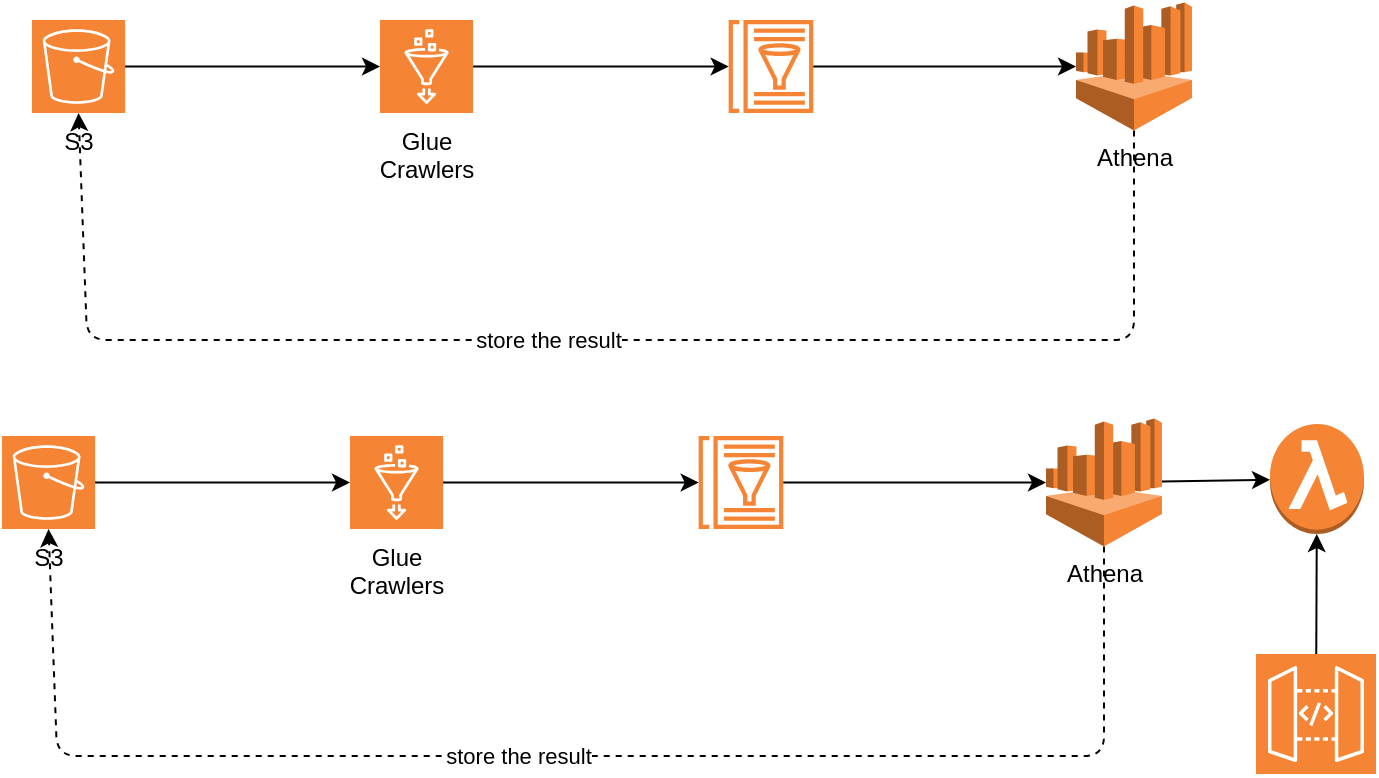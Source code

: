 <mxfile>
    <diagram id="BQjRub_qfFK8uwhm5q6D" name="Page-1">
        <mxGraphModel dx="713" dy="562" grid="0" gridSize="10" guides="1" tooltips="1" connect="1" arrows="1" fold="1" page="1" pageScale="1" pageWidth="850" pageHeight="1100" math="0" shadow="0">
            <root>
                <mxCell id="0"/>
                <mxCell id="1" parent="0"/>
                <mxCell id="14" value="" style="group" parent="1" vertex="1" connectable="0">
                    <mxGeometry x="100" y="148" width="580" height="160" as="geometry"/>
                </mxCell>
                <mxCell id="2" value="S3" style="sketch=0;points=[[0,0,0],[0.25,0,0],[0.5,0,0],[0.75,0,0],[1,0,0],[0,1,0],[0.25,1,0],[0.5,1,0],[0.75,1,0],[1,1,0],[0,0.25,0],[0,0.5,0],[0,0.75,0],[1,0.25,0],[1,0.5,0],[1,0.75,0]];outlineConnect=0;fontColor=default;gradientColor=none;gradientDirection=north;fillColor=#F58534;strokeColor=#ffffff;dashed=0;verticalLabelPosition=bottom;verticalAlign=top;align=center;html=1;fontSize=12;fontStyle=0;aspect=fixed;shape=mxgraph.aws4.resourceIcon;resIcon=mxgraph.aws4.s3;" parent="14" vertex="1">
                    <mxGeometry width="46.55" height="46.55" as="geometry"/>
                </mxCell>
                <mxCell id="4" value="Glue&lt;br&gt;Crawlers" style="sketch=0;points=[[0,0,0],[0.25,0,0],[0.5,0,0],[0.75,0,0],[1,0,0],[0,1,0],[0.25,1,0],[0.5,1,0],[0.75,1,0],[1,1,0],[0,0.25,0],[0,0.5,0],[0,0.75,0],[1,0.25,0],[1,0.5,0],[1,0.75,0]];outlineConnect=0;fontColor=default;gradientColor=none;gradientDirection=north;fillColor=#F58534;strokeColor=#ffffff;dashed=0;verticalLabelPosition=bottom;verticalAlign=top;align=center;html=1;fontSize=12;fontStyle=0;aspect=fixed;shape=mxgraph.aws4.resourceIcon;resIcon=mxgraph.aws4.glue;" parent="14" vertex="1">
                    <mxGeometry x="174.0" width="46.55" height="46.55" as="geometry"/>
                </mxCell>
                <mxCell id="9" style="edgeStyle=none;html=1;exitX=1;exitY=0.5;exitDx=0;exitDy=0;exitPerimeter=0;entryX=0;entryY=0.5;entryDx=0;entryDy=0;entryPerimeter=0;fontColor=default;" parent="14" source="2" target="4" edge="1">
                    <mxGeometry relative="1" as="geometry"/>
                </mxCell>
                <mxCell id="5" value="Glue &lt;br&gt;Data &lt;br&gt;catalog" style="sketch=0;outlineConnect=0;fontColor=#FFFFFF;gradientColor=none;fillColor=#F58534;strokeColor=none;dashed=0;verticalLabelPosition=bottom;verticalAlign=top;align=center;html=1;fontSize=12;fontStyle=0;aspect=fixed;pointerEvents=1;shape=mxgraph.aws4.glue_data_catalog;" parent="14" vertex="1">
                    <mxGeometry x="348.0" width="42.973" height="46.55" as="geometry"/>
                </mxCell>
                <mxCell id="10" style="edgeStyle=none;html=1;exitX=1;exitY=0.5;exitDx=0;exitDy=0;exitPerimeter=0;fontColor=default;" parent="14" source="4" target="5" edge="1">
                    <mxGeometry relative="1" as="geometry"/>
                </mxCell>
                <mxCell id="12" style="edgeStyle=none;html=1;entryX=0.5;entryY=1;entryDx=0;entryDy=0;entryPerimeter=0;fontColor=default;dashed=1;" parent="14" source="6" target="2" edge="1">
                    <mxGeometry relative="1" as="geometry">
                        <Array as="points">
                            <mxPoint x="551" y="160"/>
                            <mxPoint x="290" y="160"/>
                            <mxPoint x="27.55" y="160"/>
                        </Array>
                    </mxGeometry>
                </mxCell>
                <mxCell id="13" value="store the result" style="edgeLabel;html=1;align=center;verticalAlign=middle;resizable=0;points=[];fontColor=default;" parent="12" vertex="1" connectable="0">
                    <mxGeometry x="0.296" y="2" relative="1" as="geometry">
                        <mxPoint x="83" y="-2" as="offset"/>
                    </mxGeometry>
                </mxCell>
                <mxCell id="6" value="Athena" style="outlineConnect=0;dashed=0;verticalLabelPosition=bottom;verticalAlign=top;align=center;html=1;shape=mxgraph.aws3.athena;fillColor=#F58534;gradientColor=none;" parent="14" vertex="1">
                    <mxGeometry x="522" y="-8.72" width="58.0" height="64" as="geometry"/>
                </mxCell>
                <mxCell id="11" style="edgeStyle=none;html=1;entryX=0;entryY=0.5;entryDx=0;entryDy=0;entryPerimeter=0;fontColor=default;" parent="14" source="5" target="6" edge="1">
                    <mxGeometry relative="1" as="geometry"/>
                </mxCell>
                <mxCell id="15" value="" style="group" vertex="1" connectable="0" parent="1">
                    <mxGeometry x="85" y="356" width="580" height="160" as="geometry"/>
                </mxCell>
                <mxCell id="16" value="S3" style="sketch=0;points=[[0,0,0],[0.25,0,0],[0.5,0,0],[0.75,0,0],[1,0,0],[0,1,0],[0.25,1,0],[0.5,1,0],[0.75,1,0],[1,1,0],[0,0.25,0],[0,0.5,0],[0,0.75,0],[1,0.25,0],[1,0.5,0],[1,0.75,0]];outlineConnect=0;fontColor=default;gradientColor=none;gradientDirection=north;fillColor=#F58534;strokeColor=#ffffff;dashed=0;verticalLabelPosition=bottom;verticalAlign=top;align=center;html=1;fontSize=12;fontStyle=0;aspect=fixed;shape=mxgraph.aws4.resourceIcon;resIcon=mxgraph.aws4.s3;" vertex="1" parent="15">
                    <mxGeometry width="46.55" height="46.55" as="geometry"/>
                </mxCell>
                <mxCell id="17" value="Glue&lt;br&gt;Crawlers" style="sketch=0;points=[[0,0,0],[0.25,0,0],[0.5,0,0],[0.75,0,0],[1,0,0],[0,1,0],[0.25,1,0],[0.5,1,0],[0.75,1,0],[1,1,0],[0,0.25,0],[0,0.5,0],[0,0.75,0],[1,0.25,0],[1,0.5,0],[1,0.75,0]];outlineConnect=0;fontColor=default;gradientColor=none;gradientDirection=north;fillColor=#F58534;strokeColor=#ffffff;dashed=0;verticalLabelPosition=bottom;verticalAlign=top;align=center;html=1;fontSize=12;fontStyle=0;aspect=fixed;shape=mxgraph.aws4.resourceIcon;resIcon=mxgraph.aws4.glue;" vertex="1" parent="15">
                    <mxGeometry x="174.0" width="46.55" height="46.55" as="geometry"/>
                </mxCell>
                <mxCell id="18" style="edgeStyle=none;html=1;exitX=1;exitY=0.5;exitDx=0;exitDy=0;exitPerimeter=0;entryX=0;entryY=0.5;entryDx=0;entryDy=0;entryPerimeter=0;fontColor=default;" edge="1" parent="15" source="16" target="17">
                    <mxGeometry relative="1" as="geometry"/>
                </mxCell>
                <mxCell id="19" value="Glue &lt;br&gt;Data &lt;br&gt;catalog" style="sketch=0;outlineConnect=0;fontColor=#FFFFFF;gradientColor=none;fillColor=#F58534;strokeColor=none;dashed=0;verticalLabelPosition=bottom;verticalAlign=top;align=center;html=1;fontSize=12;fontStyle=0;aspect=fixed;pointerEvents=1;shape=mxgraph.aws4.glue_data_catalog;" vertex="1" parent="15">
                    <mxGeometry x="348.0" width="42.973" height="46.55" as="geometry"/>
                </mxCell>
                <mxCell id="20" style="edgeStyle=none;html=1;exitX=1;exitY=0.5;exitDx=0;exitDy=0;exitPerimeter=0;fontColor=default;" edge="1" parent="15" source="17" target="19">
                    <mxGeometry relative="1" as="geometry"/>
                </mxCell>
                <mxCell id="21" style="edgeStyle=none;html=1;entryX=0.5;entryY=1;entryDx=0;entryDy=0;entryPerimeter=0;fontColor=default;dashed=1;" edge="1" parent="15" source="23" target="16">
                    <mxGeometry relative="1" as="geometry">
                        <Array as="points">
                            <mxPoint x="551" y="160"/>
                            <mxPoint x="290" y="160"/>
                            <mxPoint x="27.55" y="160"/>
                        </Array>
                    </mxGeometry>
                </mxCell>
                <mxCell id="22" value="store the result" style="edgeLabel;html=1;align=center;verticalAlign=middle;resizable=0;points=[];fontColor=default;" vertex="1" connectable="0" parent="21">
                    <mxGeometry x="0.296" y="2" relative="1" as="geometry">
                        <mxPoint x="83" y="-2" as="offset"/>
                    </mxGeometry>
                </mxCell>
                <mxCell id="23" value="Athena" style="outlineConnect=0;dashed=0;verticalLabelPosition=bottom;verticalAlign=top;align=center;html=1;shape=mxgraph.aws3.athena;fillColor=#F58534;gradientColor=none;" vertex="1" parent="15">
                    <mxGeometry x="522" y="-8.72" width="58.0" height="64" as="geometry"/>
                </mxCell>
                <mxCell id="24" style="edgeStyle=none;html=1;entryX=0;entryY=0.5;entryDx=0;entryDy=0;entryPerimeter=0;fontColor=default;" edge="1" parent="15" source="19" target="23">
                    <mxGeometry relative="1" as="geometry"/>
                </mxCell>
                <mxCell id="25" value="" style="outlineConnect=0;dashed=0;verticalLabelPosition=bottom;verticalAlign=top;align=center;html=1;shape=mxgraph.aws3.lambda_function;fillColor=#F58534;gradientColor=none;" vertex="1" parent="1">
                    <mxGeometry x="719" y="350" width="47" height="55" as="geometry"/>
                </mxCell>
                <mxCell id="26" value="" style="edgeStyle=none;html=1;" edge="1" parent="1" source="23" target="25">
                    <mxGeometry relative="1" as="geometry"/>
                </mxCell>
                <mxCell id="28" style="edgeStyle=none;html=1;" edge="1" parent="1" source="27" target="25">
                    <mxGeometry relative="1" as="geometry"/>
                </mxCell>
                <mxCell id="27" value="" style="sketch=0;points=[[0,0,0],[0.25,0,0],[0.5,0,0],[0.75,0,0],[1,0,0],[0,1,0],[0.25,1,0],[0.5,1,0],[0.75,1,0],[1,1,0],[0,0.25,0],[0,0.5,0],[0,0.75,0],[1,0.25,0],[1,0.5,0],[1,0.75,0]];outlineConnect=0;fontColor=#232F3E;gradientColor=none;gradientDirection=north;fillColor=#F58534;strokeColor=#ffffff;dashed=0;verticalLabelPosition=bottom;verticalAlign=top;align=center;html=1;fontSize=12;fontStyle=0;aspect=fixed;shape=mxgraph.aws4.resourceIcon;resIcon=mxgraph.aws4.api_gateway;" vertex="1" parent="1">
                    <mxGeometry x="712" y="465" width="60" height="60" as="geometry"/>
                </mxCell>
            </root>
        </mxGraphModel>
    </diagram>
</mxfile>